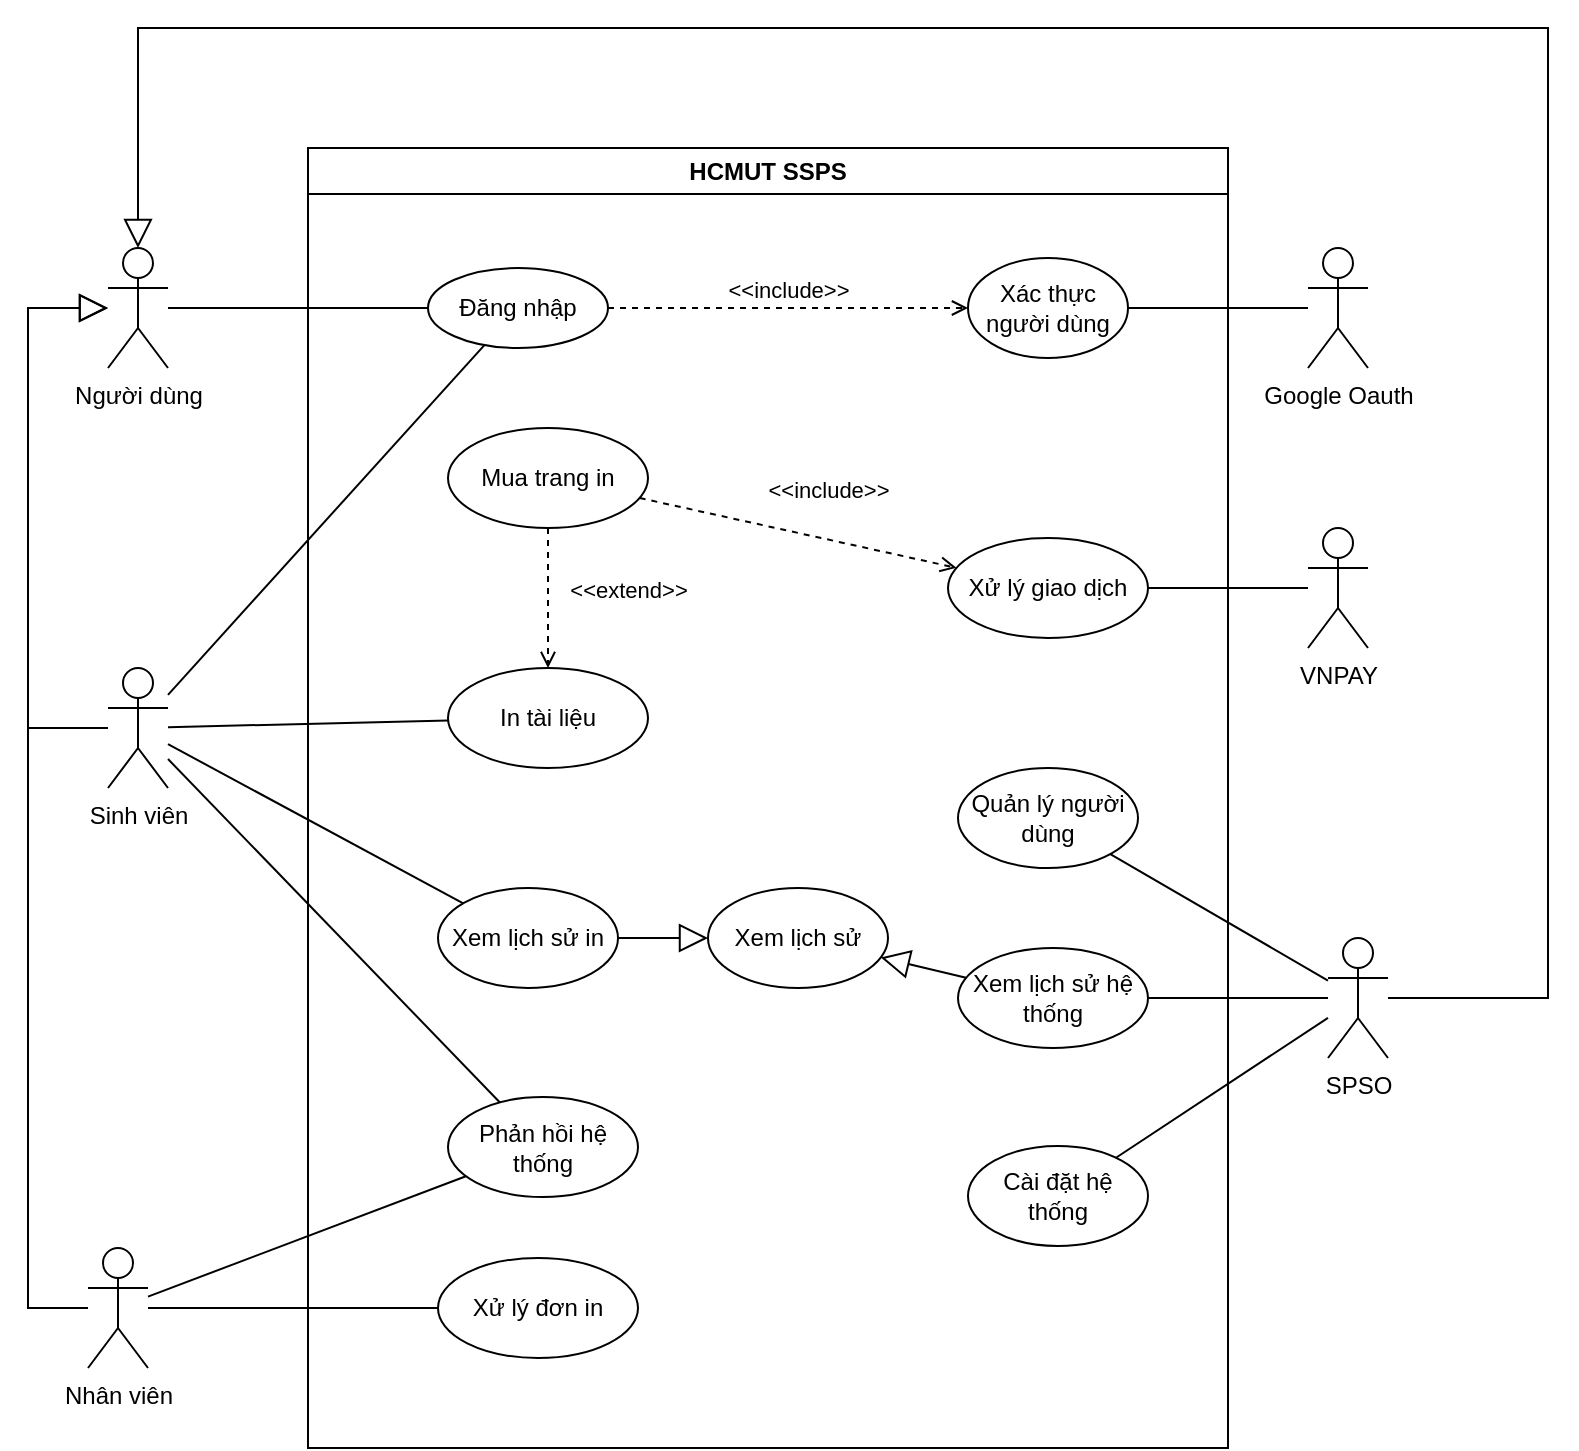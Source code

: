 <mxfile version="24.8.9">
  <diagram name="Page-1" id="cHhaSUjg56VN5WlgCcTV">
    <mxGraphModel dx="1260" dy="2121" grid="1" gridSize="10" guides="1" tooltips="1" connect="1" arrows="1" fold="1" page="1" pageScale="1" pageWidth="827" pageHeight="1169" math="0" shadow="0">
      <root>
        <mxCell id="0" />
        <mxCell id="1" parent="0" />
        <mxCell id="27C8LPdTp-JJJdX5_l5X-1" value="HCMUT SSPS" style="swimlane;whiteSpace=wrap;html=1;" parent="1" vertex="1">
          <mxGeometry x="180" y="60" width="460" height="650" as="geometry" />
        </mxCell>
        <mxCell id="27C8LPdTp-JJJdX5_l5X-5" value="Đăng nhập" style="ellipse;whiteSpace=wrap;html=1;" parent="27C8LPdTp-JJJdX5_l5X-1" vertex="1">
          <mxGeometry x="60" y="60" width="90" height="40" as="geometry" />
        </mxCell>
        <mxCell id="27C8LPdTp-JJJdX5_l5X-6" value="Xác thực người dùng" style="ellipse;whiteSpace=wrap;html=1;" parent="27C8LPdTp-JJJdX5_l5X-1" vertex="1">
          <mxGeometry x="330" y="55" width="80" height="50" as="geometry" />
        </mxCell>
        <mxCell id="27C8LPdTp-JJJdX5_l5X-9" value="&amp;lt;&amp;lt;include&amp;gt;&amp;gt;" style="html=1;verticalAlign=bottom;labelBackgroundColor=none;endArrow=open;endFill=0;dashed=1;rounded=0;" parent="27C8LPdTp-JJJdX5_l5X-1" source="27C8LPdTp-JJJdX5_l5X-5" target="27C8LPdTp-JJJdX5_l5X-6" edge="1">
          <mxGeometry width="160" relative="1" as="geometry">
            <mxPoint x="-160" y="260" as="sourcePoint" />
            <mxPoint y="260" as="targetPoint" />
          </mxGeometry>
        </mxCell>
        <mxCell id="27C8LPdTp-JJJdX5_l5X-11" value="In tài liệu" style="ellipse;whiteSpace=wrap;html=1;" parent="27C8LPdTp-JJJdX5_l5X-1" vertex="1">
          <mxGeometry x="70" y="260" width="100" height="50" as="geometry" />
        </mxCell>
        <mxCell id="27C8LPdTp-JJJdX5_l5X-12" value="Phản hồi hệ thống" style="ellipse;whiteSpace=wrap;html=1;" parent="27C8LPdTp-JJJdX5_l5X-1" vertex="1">
          <mxGeometry x="70" y="474.5" width="95" height="50" as="geometry" />
        </mxCell>
        <mxCell id="27C8LPdTp-JJJdX5_l5X-13" value="Mua trang in" style="ellipse;whiteSpace=wrap;html=1;" parent="27C8LPdTp-JJJdX5_l5X-1" vertex="1">
          <mxGeometry x="70" y="140" width="100" height="50" as="geometry" />
        </mxCell>
        <mxCell id="27C8LPdTp-JJJdX5_l5X-15" value="Cài đặt hệ thống" style="ellipse;whiteSpace=wrap;html=1;" parent="27C8LPdTp-JJJdX5_l5X-1" vertex="1">
          <mxGeometry x="330" y="499" width="90" height="50" as="geometry" />
        </mxCell>
        <mxCell id="27C8LPdTp-JJJdX5_l5X-16" value="Quản lý người dùng" style="ellipse;whiteSpace=wrap;html=1;" parent="27C8LPdTp-JJJdX5_l5X-1" vertex="1">
          <mxGeometry x="325" y="310" width="90" height="50" as="geometry" />
        </mxCell>
        <mxCell id="27C8LPdTp-JJJdX5_l5X-17" value="Xử lý giao dịch" style="ellipse;whiteSpace=wrap;html=1;" parent="27C8LPdTp-JJJdX5_l5X-1" vertex="1">
          <mxGeometry x="320" y="195" width="100" height="50" as="geometry" />
        </mxCell>
        <mxCell id="27C8LPdTp-JJJdX5_l5X-30" value="Xem lịch sử hệ thống" style="ellipse;whiteSpace=wrap;html=1;" parent="27C8LPdTp-JJJdX5_l5X-1" vertex="1">
          <mxGeometry x="325" y="400" width="95" height="50" as="geometry" />
        </mxCell>
        <mxCell id="27C8LPdTp-JJJdX5_l5X-31" value="Xem lịch sử in" style="ellipse;whiteSpace=wrap;html=1;" parent="27C8LPdTp-JJJdX5_l5X-1" vertex="1">
          <mxGeometry x="65" y="370" width="90" height="50" as="geometry" />
        </mxCell>
        <mxCell id="27C8LPdTp-JJJdX5_l5X-32" value="Xem lịch sử" style="ellipse;whiteSpace=wrap;html=1;" parent="27C8LPdTp-JJJdX5_l5X-1" vertex="1">
          <mxGeometry x="200" y="370" width="90" height="50" as="geometry" />
        </mxCell>
        <mxCell id="27C8LPdTp-JJJdX5_l5X-33" value="" style="edgeStyle=none;html=1;endSize=12;endArrow=block;endFill=0;rounded=0;" parent="27C8LPdTp-JJJdX5_l5X-1" source="27C8LPdTp-JJJdX5_l5X-31" target="27C8LPdTp-JJJdX5_l5X-32" edge="1">
          <mxGeometry width="160" relative="1" as="geometry">
            <mxPoint x="150" y="410" as="sourcePoint" />
            <mxPoint x="310" y="410" as="targetPoint" />
          </mxGeometry>
        </mxCell>
        <mxCell id="27C8LPdTp-JJJdX5_l5X-34" value="" style="edgeStyle=none;html=1;endSize=12;endArrow=block;endFill=0;rounded=0;" parent="27C8LPdTp-JJJdX5_l5X-1" source="27C8LPdTp-JJJdX5_l5X-30" target="27C8LPdTp-JJJdX5_l5X-32" edge="1">
          <mxGeometry width="160" relative="1" as="geometry">
            <mxPoint x="140" y="470" as="sourcePoint" />
            <mxPoint x="185" y="470" as="targetPoint" />
          </mxGeometry>
        </mxCell>
        <mxCell id="27C8LPdTp-JJJdX5_l5X-51" value="&amp;lt;&amp;lt;extend&amp;gt;&amp;gt;" style="html=1;verticalAlign=bottom;labelBackgroundColor=none;endArrow=open;endFill=0;dashed=1;rounded=0;" parent="27C8LPdTp-JJJdX5_l5X-1" source="27C8LPdTp-JJJdX5_l5X-13" target="27C8LPdTp-JJJdX5_l5X-11" edge="1">
          <mxGeometry x="0.143" y="40" width="160" relative="1" as="geometry">
            <mxPoint x="109" y="410" as="sourcePoint" />
            <mxPoint x="126" y="320" as="targetPoint" />
            <mxPoint as="offset" />
          </mxGeometry>
        </mxCell>
        <mxCell id="27C8LPdTp-JJJdX5_l5X-52" value="&amp;lt;&amp;lt;include&amp;gt;&amp;gt;" style="html=1;verticalAlign=bottom;labelBackgroundColor=none;endArrow=open;endFill=0;dashed=1;rounded=0;" parent="27C8LPdTp-JJJdX5_l5X-1" source="27C8LPdTp-JJJdX5_l5X-13" target="27C8LPdTp-JJJdX5_l5X-17" edge="1">
          <mxGeometry x="0.148" y="16" width="160" relative="1" as="geometry">
            <mxPoint x="110" y="270" as="sourcePoint" />
            <mxPoint x="270" y="270" as="targetPoint" />
            <mxPoint y="1" as="offset" />
          </mxGeometry>
        </mxCell>
        <mxCell id="27C8LPdTp-JJJdX5_l5X-55" value="Xử lý đơn in" style="ellipse;whiteSpace=wrap;html=1;" parent="27C8LPdTp-JJJdX5_l5X-1" vertex="1">
          <mxGeometry x="65" y="555" width="100" height="50" as="geometry" />
        </mxCell>
        <mxCell id="27C8LPdTp-JJJdX5_l5X-2" value="Người dùng" style="shape=umlActor;verticalLabelPosition=bottom;verticalAlign=top;html=1;outlineConnect=0;" parent="1" vertex="1">
          <mxGeometry x="80" y="110" width="30" height="60" as="geometry" />
        </mxCell>
        <mxCell id="27C8LPdTp-JJJdX5_l5X-4" value="Google Oauth" style="shape=umlActor;verticalLabelPosition=bottom;verticalAlign=top;html=1;outlineConnect=0;" parent="1" vertex="1">
          <mxGeometry x="680" y="110" width="30" height="60" as="geometry" />
        </mxCell>
        <mxCell id="27C8LPdTp-JJJdX5_l5X-7" value="" style="endArrow=none;html=1;rounded=0;" parent="1" source="27C8LPdTp-JJJdX5_l5X-2" target="27C8LPdTp-JJJdX5_l5X-5" edge="1">
          <mxGeometry width="50" height="50" relative="1" as="geometry">
            <mxPoint x="350" y="370" as="sourcePoint" />
            <mxPoint x="400" y="320" as="targetPoint" />
          </mxGeometry>
        </mxCell>
        <mxCell id="27C8LPdTp-JJJdX5_l5X-8" value="" style="endArrow=none;html=1;rounded=0;" parent="1" source="27C8LPdTp-JJJdX5_l5X-6" target="27C8LPdTp-JJJdX5_l5X-4" edge="1">
          <mxGeometry width="50" height="50" relative="1" as="geometry">
            <mxPoint x="160" y="151" as="sourcePoint" />
            <mxPoint x="270" y="157" as="targetPoint" />
          </mxGeometry>
        </mxCell>
        <mxCell id="27C8LPdTp-JJJdX5_l5X-10" value="Sinh viên" style="shape=umlActor;verticalLabelPosition=bottom;verticalAlign=top;html=1;outlineConnect=0;" parent="1" vertex="1">
          <mxGeometry x="80" y="320" width="30" height="60" as="geometry" />
        </mxCell>
        <mxCell id="27C8LPdTp-JJJdX5_l5X-28" value="VNPAY" style="shape=umlActor;verticalLabelPosition=bottom;verticalAlign=top;html=1;outlineConnect=0;" parent="1" vertex="1">
          <mxGeometry x="680" y="250" width="30" height="60" as="geometry" />
        </mxCell>
        <mxCell id="27C8LPdTp-JJJdX5_l5X-29" value="SPSO" style="shape=umlActor;verticalLabelPosition=bottom;verticalAlign=top;html=1;outlineConnect=0;" parent="1" vertex="1">
          <mxGeometry x="690" y="455" width="30" height="60" as="geometry" />
        </mxCell>
        <mxCell id="27C8LPdTp-JJJdX5_l5X-41" value="" style="edgeStyle=none;html=1;endSize=12;endArrow=block;endFill=0;rounded=0;" parent="1" source="27C8LPdTp-JJJdX5_l5X-10" target="27C8LPdTp-JJJdX5_l5X-2" edge="1">
          <mxGeometry width="160" relative="1" as="geometry">
            <mxPoint x="208.552" y="259.794" as="sourcePoint" />
            <mxPoint x="159.552" y="283.794" as="targetPoint" />
            <Array as="points">
              <mxPoint x="40" y="350" />
              <mxPoint x="40" y="140" />
            </Array>
          </mxGeometry>
        </mxCell>
        <mxCell id="27C8LPdTp-JJJdX5_l5X-42" value="" style="edgeStyle=none;html=1;endSize=12;endArrow=block;endFill=0;rounded=0;entryX=0.5;entryY=0;entryDx=0;entryDy=0;entryPerimeter=0;" parent="1" source="27C8LPdTp-JJJdX5_l5X-29" target="27C8LPdTp-JJJdX5_l5X-2" edge="1">
          <mxGeometry width="160" relative="1" as="geometry">
            <mxPoint x="398.552" y="349.794" as="sourcePoint" />
            <mxPoint x="349.552" y="373.794" as="targetPoint" />
            <Array as="points">
              <mxPoint x="800" y="485" />
              <mxPoint x="800" />
              <mxPoint x="95" />
            </Array>
          </mxGeometry>
        </mxCell>
        <mxCell id="27C8LPdTp-JJJdX5_l5X-44" value="" style="endArrow=none;html=1;rounded=0;" parent="1" source="27C8LPdTp-JJJdX5_l5X-10" target="27C8LPdTp-JJJdX5_l5X-12" edge="1">
          <mxGeometry relative="1" as="geometry">
            <mxPoint x="300" y="390" as="sourcePoint" />
            <mxPoint x="270" y="360" as="targetPoint" />
          </mxGeometry>
        </mxCell>
        <mxCell id="27C8LPdTp-JJJdX5_l5X-47" value="" style="endArrow=none;html=1;rounded=0;" parent="1" source="27C8LPdTp-JJJdX5_l5X-10" target="27C8LPdTp-JJJdX5_l5X-11" edge="1">
          <mxGeometry relative="1" as="geometry">
            <mxPoint x="120" y="379" as="sourcePoint" />
            <mxPoint x="262" y="562" as="targetPoint" />
          </mxGeometry>
        </mxCell>
        <mxCell id="27C8LPdTp-JJJdX5_l5X-48" value="" style="endArrow=none;html=1;rounded=0;" parent="1" source="27C8LPdTp-JJJdX5_l5X-10" target="27C8LPdTp-JJJdX5_l5X-5" edge="1">
          <mxGeometry relative="1" as="geometry">
            <mxPoint x="120" y="351" as="sourcePoint" />
            <mxPoint x="252" y="274" as="targetPoint" />
          </mxGeometry>
        </mxCell>
        <mxCell id="27C8LPdTp-JJJdX5_l5X-49" value="" style="endArrow=none;html=1;rounded=0;" parent="1" source="27C8LPdTp-JJJdX5_l5X-30" target="27C8LPdTp-JJJdX5_l5X-29" edge="1">
          <mxGeometry relative="1" as="geometry">
            <mxPoint x="290" y="468.459" as="sourcePoint" />
            <mxPoint x="431" y="390.459" as="targetPoint" />
          </mxGeometry>
        </mxCell>
        <mxCell id="27C8LPdTp-JJJdX5_l5X-53" value="" style="endArrow=none;html=1;rounded=0;" parent="1" source="27C8LPdTp-JJJdX5_l5X-17" target="27C8LPdTp-JJJdX5_l5X-28" edge="1">
          <mxGeometry relative="1" as="geometry">
            <mxPoint x="300" y="368.459" as="sourcePoint" />
            <mxPoint x="441" y="290.459" as="targetPoint" />
          </mxGeometry>
        </mxCell>
        <mxCell id="27C8LPdTp-JJJdX5_l5X-54" value="Nhân viên" style="shape=umlActor;verticalLabelPosition=bottom;verticalAlign=top;html=1;outlineConnect=0;" parent="1" vertex="1">
          <mxGeometry x="70" y="610" width="30" height="60" as="geometry" />
        </mxCell>
        <mxCell id="27C8LPdTp-JJJdX5_l5X-56" value="" style="edgeStyle=none;html=1;endSize=12;endArrow=block;endFill=0;rounded=0;" parent="1" source="27C8LPdTp-JJJdX5_l5X-54" target="27C8LPdTp-JJJdX5_l5X-2" edge="1">
          <mxGeometry width="160" relative="1" as="geometry">
            <mxPoint x="328.552" y="419.794" as="sourcePoint" />
            <mxPoint x="279.552" y="443.794" as="targetPoint" />
            <Array as="points">
              <mxPoint x="40" y="640" />
              <mxPoint x="40" y="140" />
            </Array>
          </mxGeometry>
        </mxCell>
        <mxCell id="27C8LPdTp-JJJdX5_l5X-57" value="" style="endArrow=none;html=1;rounded=0;" parent="1" source="27C8LPdTp-JJJdX5_l5X-54" target="27C8LPdTp-JJJdX5_l5X-55" edge="1">
          <mxGeometry relative="1" as="geometry">
            <mxPoint x="340" y="488.459" as="sourcePoint" />
            <mxPoint x="481" y="410.459" as="targetPoint" />
          </mxGeometry>
        </mxCell>
        <mxCell id="27C8LPdTp-JJJdX5_l5X-58" value="" style="endArrow=none;html=1;rounded=0;" parent="1" source="27C8LPdTp-JJJdX5_l5X-15" target="27C8LPdTp-JJJdX5_l5X-29" edge="1">
          <mxGeometry relative="1" as="geometry">
            <mxPoint x="340" y="478.459" as="sourcePoint" />
            <mxPoint x="481" y="400.459" as="targetPoint" />
          </mxGeometry>
        </mxCell>
        <mxCell id="27C8LPdTp-JJJdX5_l5X-59" value="" style="endArrow=none;html=1;rounded=0;" parent="1" source="27C8LPdTp-JJJdX5_l5X-16" target="27C8LPdTp-JJJdX5_l5X-29" edge="1">
          <mxGeometry relative="1" as="geometry">
            <mxPoint x="594" y="575" as="sourcePoint" />
            <mxPoint x="700" y="505" as="targetPoint" />
          </mxGeometry>
        </mxCell>
        <mxCell id="27C8LPdTp-JJJdX5_l5X-60" value="" style="endArrow=none;html=1;rounded=0;" parent="1" source="27C8LPdTp-JJJdX5_l5X-54" target="27C8LPdTp-JJJdX5_l5X-12" edge="1">
          <mxGeometry relative="1" as="geometry">
            <mxPoint x="280" y="538.459" as="sourcePoint" />
            <mxPoint x="421" y="460.459" as="targetPoint" />
          </mxGeometry>
        </mxCell>
        <mxCell id="lmOEXhlFL06tJMfDFzvJ-1" value="" style="endArrow=none;html=1;rounded=0;" edge="1" parent="1" source="27C8LPdTp-JJJdX5_l5X-31" target="27C8LPdTp-JJJdX5_l5X-10">
          <mxGeometry relative="1" as="geometry">
            <mxPoint x="300" y="498.459" as="sourcePoint" />
            <mxPoint x="441" y="420.459" as="targetPoint" />
          </mxGeometry>
        </mxCell>
      </root>
    </mxGraphModel>
  </diagram>
</mxfile>
